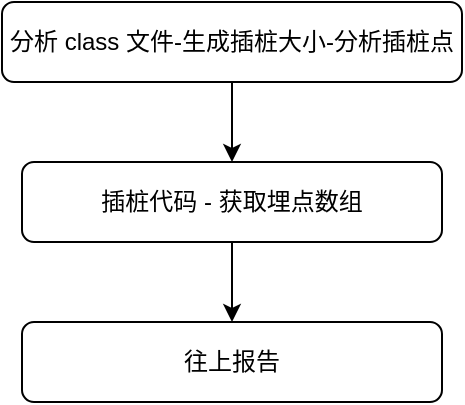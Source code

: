 <mxfile version="26.2.14">
  <diagram name="第 1 页" id="3ia7q-Knr6znW_yvoLYE">
    <mxGraphModel dx="1418" dy="706" grid="1" gridSize="10" guides="1" tooltips="1" connect="1" arrows="1" fold="1" page="1" pageScale="1" pageWidth="827" pageHeight="1169" math="0" shadow="0">
      <root>
        <mxCell id="0" />
        <mxCell id="1" parent="0" />
        <mxCell id="_zUsROH8ab4SfC9B2NgK-4" style="edgeStyle=orthogonalEdgeStyle;rounded=0;orthogonalLoop=1;jettySize=auto;html=1;" edge="1" parent="1" source="_zUsROH8ab4SfC9B2NgK-1" target="_zUsROH8ab4SfC9B2NgK-5">
          <mxGeometry relative="1" as="geometry">
            <mxPoint x="355" y="320" as="targetPoint" />
          </mxGeometry>
        </mxCell>
        <mxCell id="_zUsROH8ab4SfC9B2NgK-1" value="插桩代码 - 获取埋点数组" style="rounded=1;whiteSpace=wrap;html=1;" vertex="1" parent="1">
          <mxGeometry x="250" y="230" width="210" height="40" as="geometry" />
        </mxCell>
        <mxCell id="_zUsROH8ab4SfC9B2NgK-3" style="edgeStyle=orthogonalEdgeStyle;rounded=0;orthogonalLoop=1;jettySize=auto;html=1;" edge="1" parent="1" source="_zUsROH8ab4SfC9B2NgK-2" target="_zUsROH8ab4SfC9B2NgK-1">
          <mxGeometry relative="1" as="geometry" />
        </mxCell>
        <mxCell id="_zUsROH8ab4SfC9B2NgK-2" value="分析 class 文件-生成插桩大小-分析插桩点" style="rounded=1;whiteSpace=wrap;html=1;" vertex="1" parent="1">
          <mxGeometry x="240" y="150" width="230" height="40" as="geometry" />
        </mxCell>
        <mxCell id="_zUsROH8ab4SfC9B2NgK-5" value="往上报告" style="rounded=1;whiteSpace=wrap;html=1;" vertex="1" parent="1">
          <mxGeometry x="250" y="310" width="210" height="40" as="geometry" />
        </mxCell>
      </root>
    </mxGraphModel>
  </diagram>
</mxfile>
